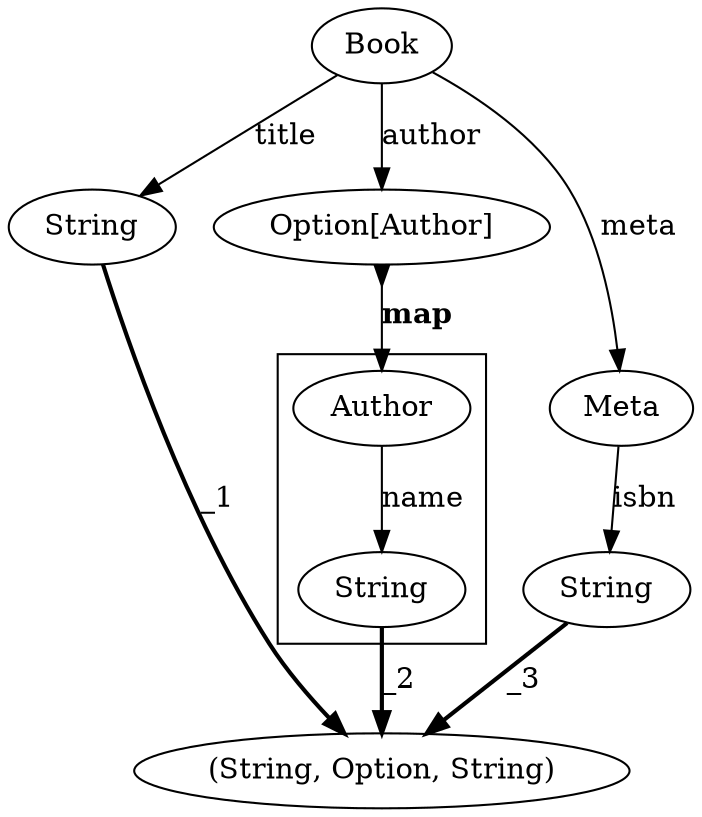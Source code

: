 digraph {
    Book_877363768 [label="Book",]
    split_tuple_1636171667 [label="(String, Option, String)"];

    String_882282550 [label="String",]

    edge [label="title",];
    Book_877363768 -> String_882282550;


    Option_1077846838 [label="Option[Author]",]

    edge [label="author",];
    Book_877363768 -> Option_1077846838;

    subgraph cluster_1184607491{
    Author_409107935 [label="Author",]

    String_1549575629 [label="String",]

    edge [label="name",];
    Author_409107935 -> String_1549575629;


    }
    edge [label=<<b>map</b>>,arrowtail=inv,dir=both];
    Option_1077846838 -> Author_409107935;
    edge [dir=forward]; // reset

    Meta_1230968437 [label="Meta",]

    edge [label="meta",];
    Book_877363768 -> Meta_1230968437;


    String_2082864708 [label="String",]

    edge [label="isbn",];
    Meta_1230968437 -> String_2082864708;


    edge[style=bold];

    edge [label="_1",];
    String_882282550 -> split_tuple_1636171667;

    edge [label="_2",];
    String_1549575629 -> split_tuple_1636171667;

    edge [label="_3",];
    String_2082864708 -> split_tuple_1636171667;

    edge[style=solid]; // reset

}